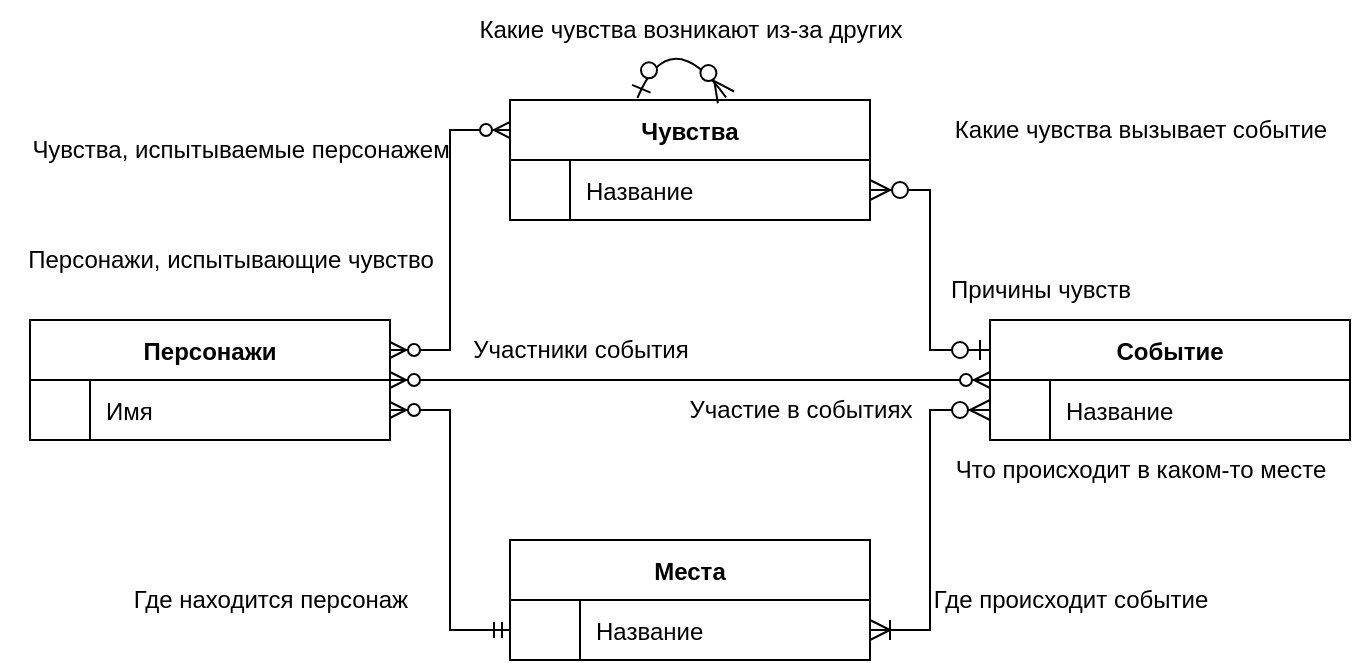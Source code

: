 <mxfile version="21.0.8" type="device"><diagram id="R2lEEEUBdFMjLlhIrx00" name="Page-1"><mxGraphModel dx="897" dy="718" grid="1" gridSize="10" guides="1" tooltips="1" connect="1" arrows="1" fold="1" page="1" pageScale="1" pageWidth="850" pageHeight="1100" math="0" shadow="0" extFonts="Permanent Marker^https://fonts.googleapis.com/css?family=Permanent+Marker"><root><mxCell id="0"/><mxCell id="1" parent="0"/><mxCell id="IecILLW0TgV4lmgy8Hmp-1" value="Чувства" style="shape=table;startSize=30;container=1;collapsible=1;childLayout=tableLayout;fixedRows=1;rowLines=0;fontStyle=1;align=center;resizeLast=1;rounded=0;" parent="1" vertex="1"><mxGeometry x="310" y="100" width="180" height="60" as="geometry"><mxRectangle x="310" y="100" width="90" height="30" as="alternateBounds"/></mxGeometry></mxCell><mxCell id="IecILLW0TgV4lmgy8Hmp-2" value="" style="shape=tableRow;horizontal=0;startSize=0;swimlaneHead=0;swimlaneBody=0;fillColor=none;collapsible=0;dropTarget=0;points=[[0,0.5],[1,0.5]];portConstraint=eastwest;top=0;left=0;right=0;bottom=0;rounded=0;" parent="IecILLW0TgV4lmgy8Hmp-1" vertex="1"><mxGeometry y="30" width="180" height="30" as="geometry"/></mxCell><mxCell id="IecILLW0TgV4lmgy8Hmp-3" value="" style="shape=partialRectangle;connectable=0;fillColor=none;top=0;left=0;bottom=0;right=0;editable=1;overflow=hidden;rounded=0;" parent="IecILLW0TgV4lmgy8Hmp-2" vertex="1"><mxGeometry width="30" height="30" as="geometry"><mxRectangle width="30" height="30" as="alternateBounds"/></mxGeometry></mxCell><mxCell id="IecILLW0TgV4lmgy8Hmp-4" value="Название" style="shape=partialRectangle;connectable=0;fillColor=none;top=0;left=0;bottom=0;right=0;align=left;spacingLeft=6;overflow=hidden;rounded=0;" parent="IecILLW0TgV4lmgy8Hmp-2" vertex="1"><mxGeometry x="30" width="150" height="30" as="geometry"><mxRectangle width="150" height="30" as="alternateBounds"/></mxGeometry></mxCell><mxCell id="IecILLW0TgV4lmgy8Hmp-6" value="Места" style="shape=table;startSize=30;container=1;collapsible=1;childLayout=tableLayout;fixedRows=1;rowLines=0;fontStyle=1;align=center;resizeLast=1;rounded=0;" parent="1" vertex="1"><mxGeometry x="310" y="320" width="180" height="60" as="geometry"/></mxCell><mxCell id="IecILLW0TgV4lmgy8Hmp-7" value="" style="shape=tableRow;horizontal=0;startSize=0;swimlaneHead=0;swimlaneBody=0;fillColor=none;collapsible=0;dropTarget=0;points=[[0,0.5],[1,0.5]];portConstraint=eastwest;top=0;left=0;right=0;bottom=0;rounded=0;" parent="IecILLW0TgV4lmgy8Hmp-6" vertex="1"><mxGeometry y="30" width="180" height="30" as="geometry"/></mxCell><mxCell id="IecILLW0TgV4lmgy8Hmp-8" value="" style="shape=partialRectangle;connectable=0;fillColor=none;top=0;left=0;bottom=0;right=0;editable=1;overflow=hidden;rounded=0;" parent="IecILLW0TgV4lmgy8Hmp-7" vertex="1"><mxGeometry width="35" height="30" as="geometry"><mxRectangle width="35" height="30" as="alternateBounds"/></mxGeometry></mxCell><mxCell id="IecILLW0TgV4lmgy8Hmp-9" value="Название" style="shape=partialRectangle;connectable=0;fillColor=none;top=0;left=0;bottom=0;right=0;align=left;spacingLeft=6;overflow=hidden;rounded=0;" parent="IecILLW0TgV4lmgy8Hmp-7" vertex="1"><mxGeometry x="35" width="145" height="30" as="geometry"><mxRectangle width="145" height="30" as="alternateBounds"/></mxGeometry></mxCell><mxCell id="IecILLW0TgV4lmgy8Hmp-10" value="Персонажи" style="shape=table;startSize=30;container=1;collapsible=1;childLayout=tableLayout;fixedRows=1;rowLines=0;fontStyle=1;align=center;resizeLast=1;rounded=0;" parent="1" vertex="1"><mxGeometry x="70" y="210" width="180" height="60" as="geometry"/></mxCell><mxCell id="IecILLW0TgV4lmgy8Hmp-11" value="" style="shape=tableRow;horizontal=0;startSize=0;swimlaneHead=0;swimlaneBody=0;fillColor=none;collapsible=0;dropTarget=0;points=[[0,0.5],[1,0.5]];portConstraint=eastwest;top=0;left=0;right=0;bottom=0;rounded=0;" parent="IecILLW0TgV4lmgy8Hmp-10" vertex="1"><mxGeometry y="30" width="180" height="30" as="geometry"/></mxCell><mxCell id="IecILLW0TgV4lmgy8Hmp-12" value="" style="shape=partialRectangle;connectable=0;fillColor=none;top=0;left=0;bottom=0;right=0;editable=1;overflow=hidden;rounded=0;" parent="IecILLW0TgV4lmgy8Hmp-11" vertex="1"><mxGeometry width="30" height="30" as="geometry"><mxRectangle width="30" height="30" as="alternateBounds"/></mxGeometry></mxCell><mxCell id="IecILLW0TgV4lmgy8Hmp-13" value="Имя" style="shape=partialRectangle;connectable=0;fillColor=none;top=0;left=0;bottom=0;right=0;align=left;spacingLeft=6;overflow=hidden;rounded=0;" parent="IecILLW0TgV4lmgy8Hmp-11" vertex="1"><mxGeometry x="30" width="150" height="30" as="geometry"><mxRectangle width="150" height="30" as="alternateBounds"/></mxGeometry></mxCell><mxCell id="IecILLW0TgV4lmgy8Hmp-22" value="Событие" style="shape=table;startSize=30;container=1;collapsible=1;childLayout=tableLayout;fixedRows=1;rowLines=0;fontStyle=1;align=center;resizeLast=1;rounded=0;" parent="1" vertex="1"><mxGeometry x="550" y="210" width="180" height="60" as="geometry"/></mxCell><mxCell id="IecILLW0TgV4lmgy8Hmp-26" value="" style="shape=tableRow;horizontal=0;startSize=0;swimlaneHead=0;swimlaneBody=0;fillColor=none;collapsible=0;dropTarget=0;points=[[0,0.5],[1,0.5]];portConstraint=eastwest;top=0;left=0;right=0;bottom=0;rounded=0;" parent="IecILLW0TgV4lmgy8Hmp-22" vertex="1"><mxGeometry y="30" width="180" height="30" as="geometry"/></mxCell><mxCell id="IecILLW0TgV4lmgy8Hmp-27" value="" style="shape=partialRectangle;connectable=0;fillColor=none;top=0;left=0;bottom=0;right=0;editable=1;overflow=hidden;rounded=0;" parent="IecILLW0TgV4lmgy8Hmp-26" vertex="1"><mxGeometry width="30" height="30" as="geometry"><mxRectangle width="30" height="30" as="alternateBounds"/></mxGeometry></mxCell><mxCell id="IecILLW0TgV4lmgy8Hmp-28" value="Название" style="shape=partialRectangle;connectable=0;fillColor=none;top=0;left=0;bottom=0;right=0;align=left;spacingLeft=6;overflow=hidden;rounded=0;" parent="IecILLW0TgV4lmgy8Hmp-26" vertex="1"><mxGeometry x="30" width="150" height="30" as="geometry"><mxRectangle width="150" height="30" as="alternateBounds"/></mxGeometry></mxCell><mxCell id="IecILLW0TgV4lmgy8Hmp-42" value="" style="edgeStyle=entityRelationEdgeStyle;fontSize=12;html=1;endArrow=ERzeroToMany;startArrow=ERmandOne;rounded=0;exitX=0;exitY=0.5;exitDx=0;exitDy=0;entryX=1;entryY=0.5;entryDx=0;entryDy=0;" parent="1" source="IecILLW0TgV4lmgy8Hmp-7" target="IecILLW0TgV4lmgy8Hmp-11" edge="1"><mxGeometry width="100" height="100" relative="1" as="geometry"><mxPoint x="370" y="300" as="sourcePoint"/><mxPoint x="470" y="200" as="targetPoint"/></mxGeometry></mxCell><mxCell id="2k1y1YihBjKk04ANmooA-1" value="" style="edgeStyle=entityRelationEdgeStyle;fontSize=12;html=1;endArrow=ERzeroToMany;endFill=1;startArrow=ERzeroToMany;rounded=0;exitX=1;exitY=0.25;exitDx=0;exitDy=0;entryX=0;entryY=0.25;entryDx=0;entryDy=0;" parent="1" source="IecILLW0TgV4lmgy8Hmp-10" target="IecILLW0TgV4lmgy8Hmp-1" edge="1"><mxGeometry width="100" height="100" relative="1" as="geometry"><mxPoint x="340" y="300" as="sourcePoint"/><mxPoint x="440" y="200" as="targetPoint"/></mxGeometry></mxCell><mxCell id="2k1y1YihBjKk04ANmooA-3" value="" style="edgeStyle=entityRelationEdgeStyle;fontSize=12;html=1;endArrow=ERzeroToMany;endFill=1;startArrow=ERzeroToMany;rounded=0;entryX=0;entryY=0;entryDx=0;entryDy=0;entryPerimeter=0;exitX=1;exitY=0.5;exitDx=0;exitDy=0;" parent="1" source="IecILLW0TgV4lmgy8Hmp-10" target="IecILLW0TgV4lmgy8Hmp-26" edge="1"><mxGeometry width="100" height="100" relative="1" as="geometry"><mxPoint x="340" y="300" as="sourcePoint"/><mxPoint x="440" y="200" as="targetPoint"/></mxGeometry></mxCell><mxCell id="2k1y1YihBjKk04ANmooA-4" value="Чувства, испытываемые персонажем" style="text;html=1;align=center;verticalAlign=middle;resizable=0;points=[];autosize=1;strokeColor=none;fillColor=none;" parent="1" vertex="1"><mxGeometry x="60" y="110" width="230" height="30" as="geometry"/></mxCell><mxCell id="2k1y1YihBjKk04ANmooA-5" value="Причины чувств" style="text;html=1;align=center;verticalAlign=middle;resizable=0;points=[];autosize=1;strokeColor=none;fillColor=none;" parent="1" vertex="1"><mxGeometry x="520" y="180" width="110" height="30" as="geometry"/></mxCell><mxCell id="2k1y1YihBjKk04ANmooA-6" value="Где происходит событие" style="text;html=1;align=center;verticalAlign=middle;resizable=0;points=[];autosize=1;strokeColor=none;fillColor=none;" parent="1" vertex="1"><mxGeometry x="510" y="335" width="160" height="30" as="geometry"/></mxCell><mxCell id="2k1y1YihBjKk04ANmooA-7" value="Где находится персонаж" style="text;html=1;align=center;verticalAlign=middle;resizable=0;points=[];autosize=1;strokeColor=none;fillColor=none;" parent="1" vertex="1"><mxGeometry x="110" y="335" width="160" height="30" as="geometry"/></mxCell><mxCell id="2k1y1YihBjKk04ANmooA-8" value="Персонажи, испытывающие чувство" style="text;html=1;align=center;verticalAlign=middle;resizable=0;points=[];autosize=1;strokeColor=none;fillColor=none;" parent="1" vertex="1"><mxGeometry x="55" y="165" width="230" height="30" as="geometry"/></mxCell><mxCell id="2k1y1YihBjKk04ANmooA-9" value="Какие чувства вызывает событие" style="text;html=1;align=center;verticalAlign=middle;resizable=0;points=[];autosize=1;strokeColor=none;fillColor=none;" parent="1" vertex="1"><mxGeometry x="520" y="100" width="210" height="30" as="geometry"/></mxCell><mxCell id="2k1y1YihBjKk04ANmooA-10" value="Что происходит в каком-то месте" style="text;html=1;align=center;verticalAlign=middle;resizable=0;points=[];autosize=1;strokeColor=none;fillColor=none;" parent="1" vertex="1"><mxGeometry x="520" y="270" width="210" height="30" as="geometry"/></mxCell><mxCell id="2k1y1YihBjKk04ANmooA-12" value="Какие чувства возникают из-за других" style="text;html=1;align=center;verticalAlign=middle;resizable=0;points=[];autosize=1;strokeColor=none;fillColor=none;" parent="1" vertex="1"><mxGeometry x="280" y="50" width="240" height="30" as="geometry"/></mxCell><mxCell id="2k1y1YihBjKk04ANmooA-13" value="Участники события" style="text;html=1;align=center;verticalAlign=middle;resizable=0;points=[];autosize=1;strokeColor=none;fillColor=none;" parent="1" vertex="1"><mxGeometry x="280" y="210" width="130" height="30" as="geometry"/></mxCell><mxCell id="2k1y1YihBjKk04ANmooA-14" value="Участие в событиях" style="text;html=1;align=center;verticalAlign=middle;resizable=0;points=[];autosize=1;strokeColor=none;fillColor=none;" parent="1" vertex="1"><mxGeometry x="390" y="240" width="130" height="30" as="geometry"/></mxCell><mxCell id="m6KFLRba3MLBj5kL_J5v-4" value="" style="edgeStyle=entityRelationEdgeStyle;fontSize=12;html=1;endArrow=ERzeroToMany;startArrow=ERzeroToOne;rounded=0;startSize=8;endSize=8;curved=1;exitX=0.354;exitY=-0.017;exitDx=0;exitDy=0;exitPerimeter=0;entryX=0.6;entryY=-0.022;entryDx=0;entryDy=0;entryPerimeter=0;" edge="1" parent="1" source="IecILLW0TgV4lmgy8Hmp-1" target="IecILLW0TgV4lmgy8Hmp-1"><mxGeometry width="100" height="100" relative="1" as="geometry"><mxPoint x="370" y="340" as="sourcePoint"/><mxPoint x="470" y="240" as="targetPoint"/><Array as="points"><mxPoint x="390" y="60"/></Array></mxGeometry></mxCell><mxCell id="m6KFLRba3MLBj5kL_J5v-5" value="" style="edgeStyle=entityRelationEdgeStyle;fontSize=12;html=1;endArrow=ERzeroToMany;startArrow=ERzeroToOne;rounded=0;startSize=8;endSize=8;entryX=1;entryY=0.5;entryDx=0;entryDy=0;exitX=0;exitY=0.25;exitDx=0;exitDy=0;" edge="1" parent="1" source="IecILLW0TgV4lmgy8Hmp-22" target="IecILLW0TgV4lmgy8Hmp-2"><mxGeometry width="100" height="100" relative="1" as="geometry"><mxPoint x="500" y="180" as="sourcePoint"/><mxPoint x="490" y="220" as="targetPoint"/></mxGeometry></mxCell><mxCell id="m6KFLRba3MLBj5kL_J5v-7" value="" style="edgeStyle=entityRelationEdgeStyle;fontSize=12;html=1;endArrow=ERoneToMany;startArrow=ERzeroToMany;rounded=0;startSize=8;endSize=8;entryX=1;entryY=0.5;entryDx=0;entryDy=0;exitX=0;exitY=0.5;exitDx=0;exitDy=0;" edge="1" parent="1" source="IecILLW0TgV4lmgy8Hmp-26" target="IecILLW0TgV4lmgy8Hmp-7"><mxGeometry width="100" height="100" relative="1" as="geometry"><mxPoint x="360" y="330" as="sourcePoint"/><mxPoint x="460" y="230" as="targetPoint"/></mxGeometry></mxCell></root></mxGraphModel></diagram></mxfile>